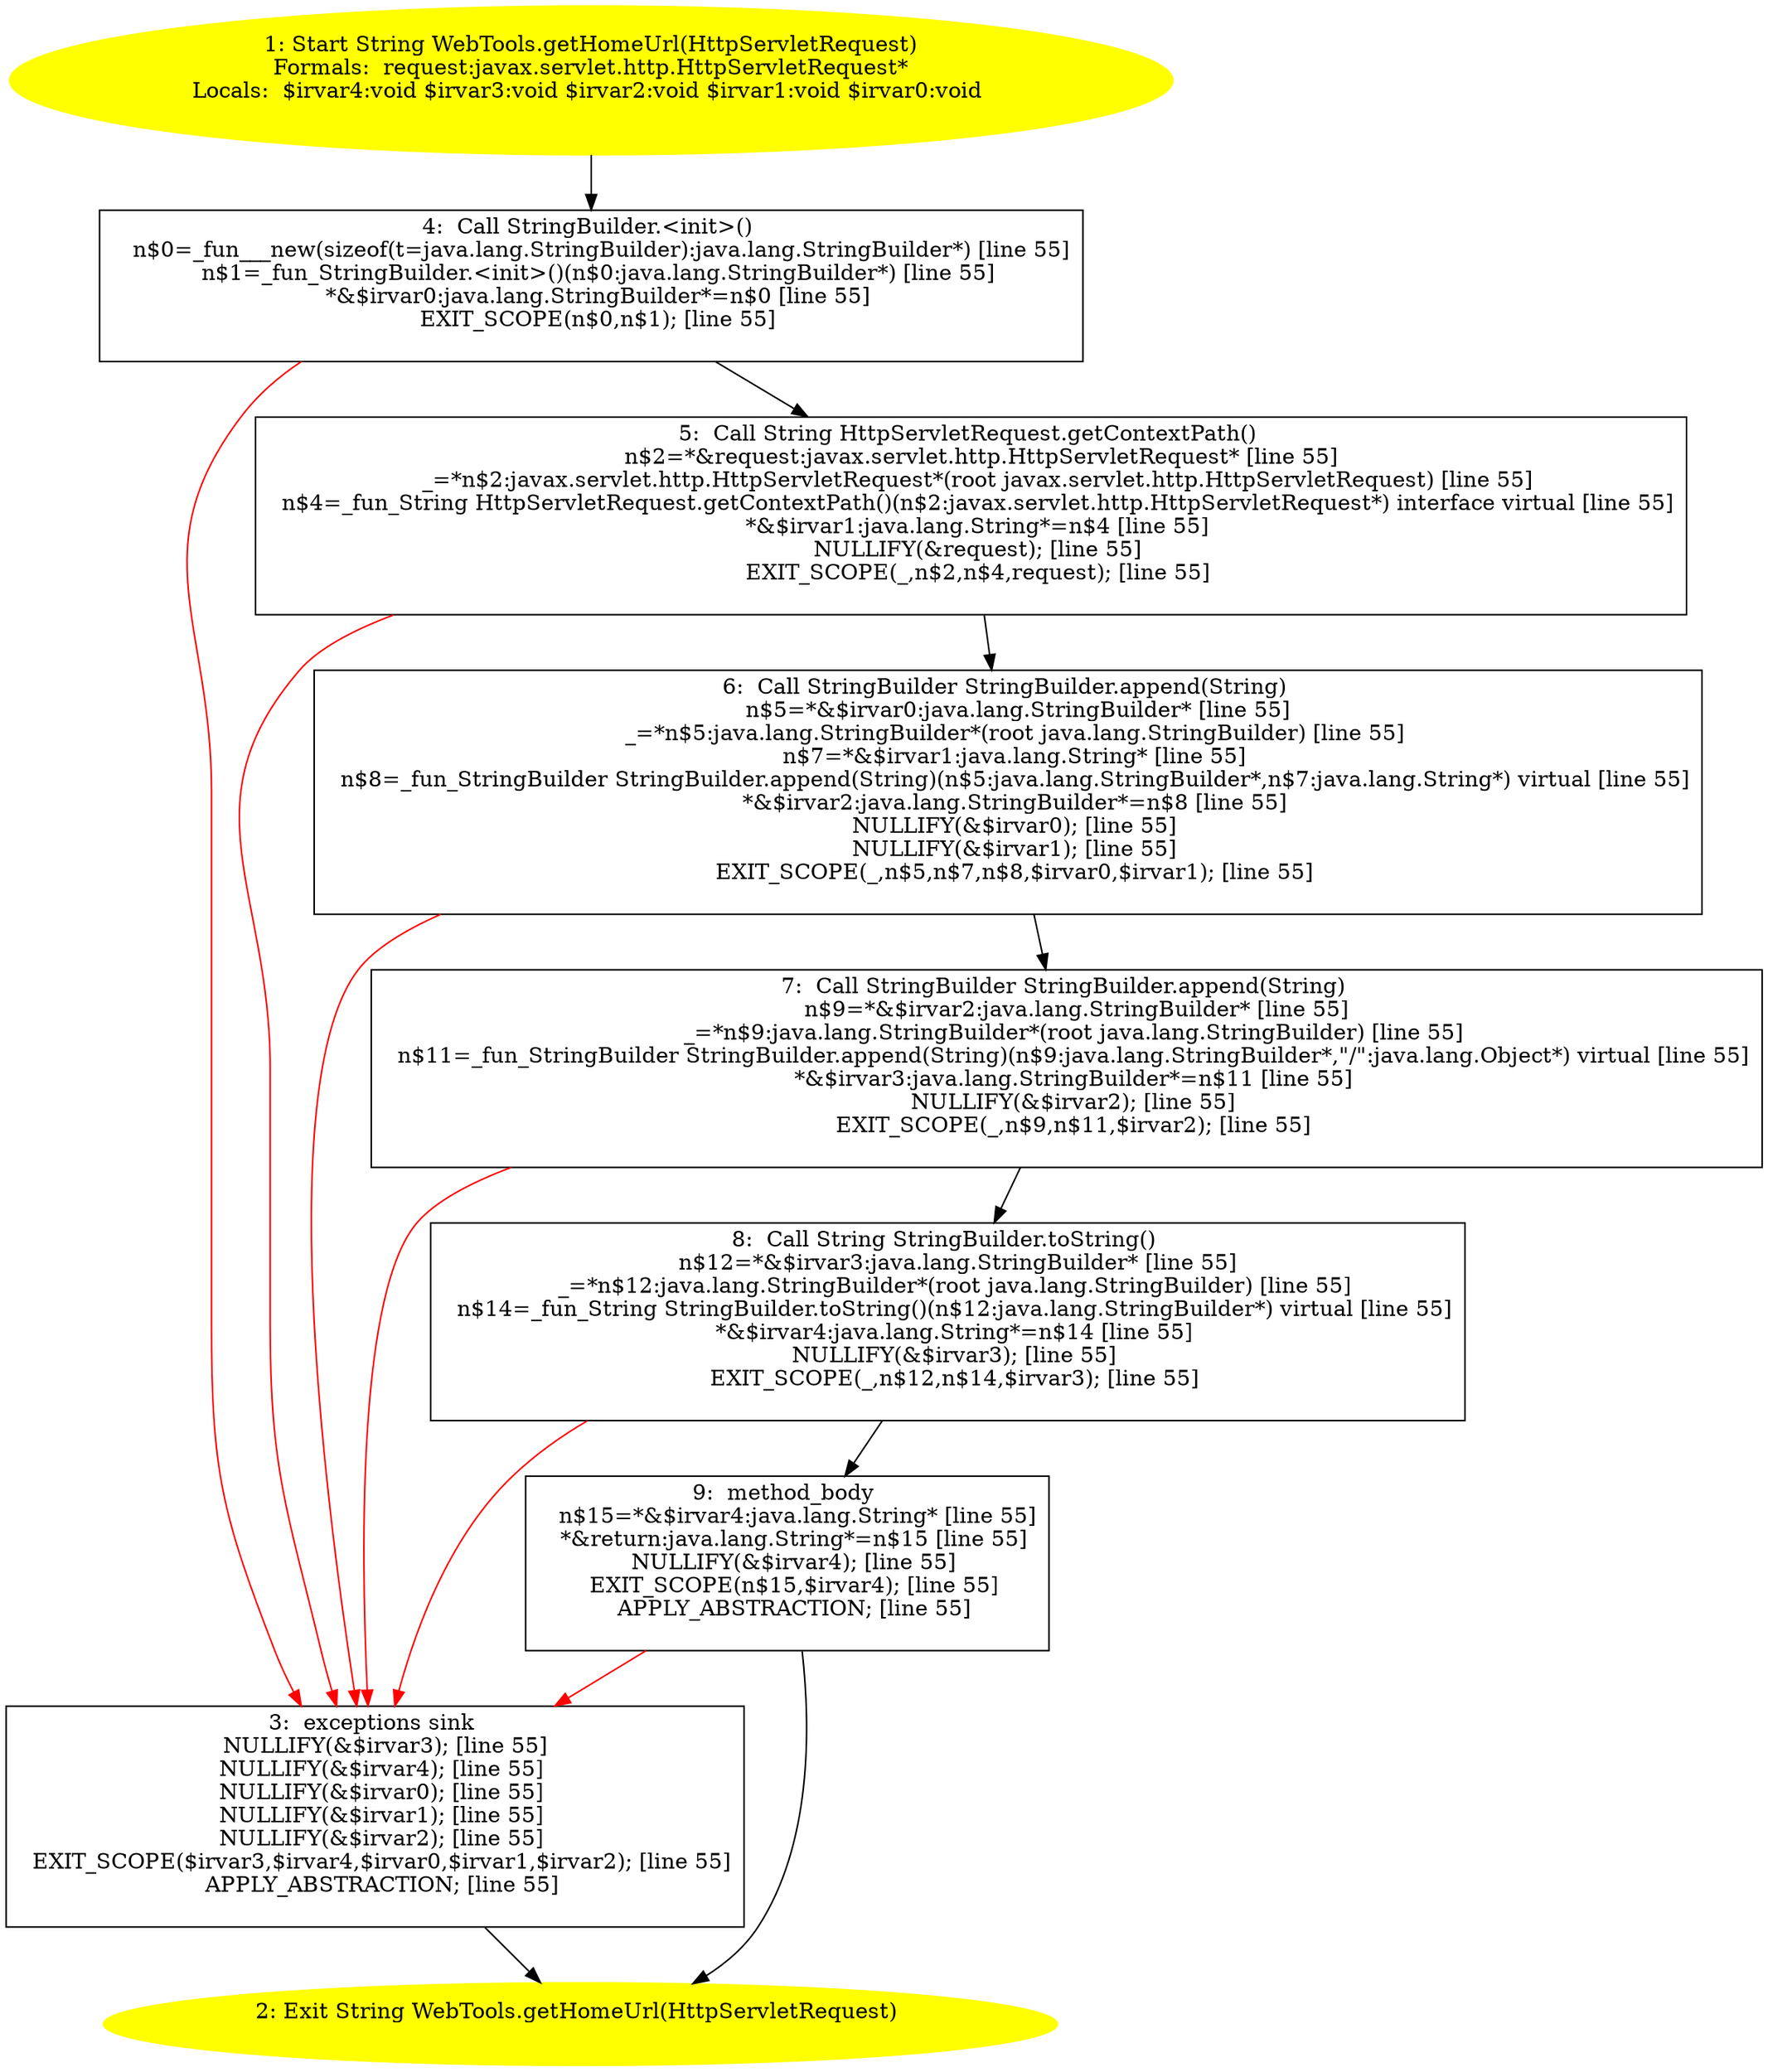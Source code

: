/* @generated */
digraph cfg {
"com.zrlog.web.util.WebTools.getHomeUrl(javax.servlet.http.HttpServletRequest):java.lang.String.21e8857e0ba873adad2af87a0acb7ec3_1" [label="1: Start String WebTools.getHomeUrl(HttpServletRequest)\nFormals:  request:javax.servlet.http.HttpServletRequest*\nLocals:  $irvar4:void $irvar3:void $irvar2:void $irvar1:void $irvar0:void \n  " color=yellow style=filled]
	

	 "com.zrlog.web.util.WebTools.getHomeUrl(javax.servlet.http.HttpServletRequest):java.lang.String.21e8857e0ba873adad2af87a0acb7ec3_1" -> "com.zrlog.web.util.WebTools.getHomeUrl(javax.servlet.http.HttpServletRequest):java.lang.String.21e8857e0ba873adad2af87a0acb7ec3_4" ;
"com.zrlog.web.util.WebTools.getHomeUrl(javax.servlet.http.HttpServletRequest):java.lang.String.21e8857e0ba873adad2af87a0acb7ec3_2" [label="2: Exit String WebTools.getHomeUrl(HttpServletRequest) \n  " color=yellow style=filled]
	

"com.zrlog.web.util.WebTools.getHomeUrl(javax.servlet.http.HttpServletRequest):java.lang.String.21e8857e0ba873adad2af87a0acb7ec3_3" [label="3:  exceptions sink \n   NULLIFY(&$irvar3); [line 55]\n  NULLIFY(&$irvar4); [line 55]\n  NULLIFY(&$irvar0); [line 55]\n  NULLIFY(&$irvar1); [line 55]\n  NULLIFY(&$irvar2); [line 55]\n  EXIT_SCOPE($irvar3,$irvar4,$irvar0,$irvar1,$irvar2); [line 55]\n  APPLY_ABSTRACTION; [line 55]\n " shape="box"]
	

	 "com.zrlog.web.util.WebTools.getHomeUrl(javax.servlet.http.HttpServletRequest):java.lang.String.21e8857e0ba873adad2af87a0acb7ec3_3" -> "com.zrlog.web.util.WebTools.getHomeUrl(javax.servlet.http.HttpServletRequest):java.lang.String.21e8857e0ba873adad2af87a0acb7ec3_2" ;
"com.zrlog.web.util.WebTools.getHomeUrl(javax.servlet.http.HttpServletRequest):java.lang.String.21e8857e0ba873adad2af87a0acb7ec3_4" [label="4:  Call StringBuilder.<init>() \n   n$0=_fun___new(sizeof(t=java.lang.StringBuilder):java.lang.StringBuilder*) [line 55]\n  n$1=_fun_StringBuilder.<init>()(n$0:java.lang.StringBuilder*) [line 55]\n  *&$irvar0:java.lang.StringBuilder*=n$0 [line 55]\n  EXIT_SCOPE(n$0,n$1); [line 55]\n " shape="box"]
	

	 "com.zrlog.web.util.WebTools.getHomeUrl(javax.servlet.http.HttpServletRequest):java.lang.String.21e8857e0ba873adad2af87a0acb7ec3_4" -> "com.zrlog.web.util.WebTools.getHomeUrl(javax.servlet.http.HttpServletRequest):java.lang.String.21e8857e0ba873adad2af87a0acb7ec3_5" ;
	 "com.zrlog.web.util.WebTools.getHomeUrl(javax.servlet.http.HttpServletRequest):java.lang.String.21e8857e0ba873adad2af87a0acb7ec3_4" -> "com.zrlog.web.util.WebTools.getHomeUrl(javax.servlet.http.HttpServletRequest):java.lang.String.21e8857e0ba873adad2af87a0acb7ec3_3" [color="red" ];
"com.zrlog.web.util.WebTools.getHomeUrl(javax.servlet.http.HttpServletRequest):java.lang.String.21e8857e0ba873adad2af87a0acb7ec3_5" [label="5:  Call String HttpServletRequest.getContextPath() \n   n$2=*&request:javax.servlet.http.HttpServletRequest* [line 55]\n  _=*n$2:javax.servlet.http.HttpServletRequest*(root javax.servlet.http.HttpServletRequest) [line 55]\n  n$4=_fun_String HttpServletRequest.getContextPath()(n$2:javax.servlet.http.HttpServletRequest*) interface virtual [line 55]\n  *&$irvar1:java.lang.String*=n$4 [line 55]\n  NULLIFY(&request); [line 55]\n  EXIT_SCOPE(_,n$2,n$4,request); [line 55]\n " shape="box"]
	

	 "com.zrlog.web.util.WebTools.getHomeUrl(javax.servlet.http.HttpServletRequest):java.lang.String.21e8857e0ba873adad2af87a0acb7ec3_5" -> "com.zrlog.web.util.WebTools.getHomeUrl(javax.servlet.http.HttpServletRequest):java.lang.String.21e8857e0ba873adad2af87a0acb7ec3_6" ;
	 "com.zrlog.web.util.WebTools.getHomeUrl(javax.servlet.http.HttpServletRequest):java.lang.String.21e8857e0ba873adad2af87a0acb7ec3_5" -> "com.zrlog.web.util.WebTools.getHomeUrl(javax.servlet.http.HttpServletRequest):java.lang.String.21e8857e0ba873adad2af87a0acb7ec3_3" [color="red" ];
"com.zrlog.web.util.WebTools.getHomeUrl(javax.servlet.http.HttpServletRequest):java.lang.String.21e8857e0ba873adad2af87a0acb7ec3_6" [label="6:  Call StringBuilder StringBuilder.append(String) \n   n$5=*&$irvar0:java.lang.StringBuilder* [line 55]\n  _=*n$5:java.lang.StringBuilder*(root java.lang.StringBuilder) [line 55]\n  n$7=*&$irvar1:java.lang.String* [line 55]\n  n$8=_fun_StringBuilder StringBuilder.append(String)(n$5:java.lang.StringBuilder*,n$7:java.lang.String*) virtual [line 55]\n  *&$irvar2:java.lang.StringBuilder*=n$8 [line 55]\n  NULLIFY(&$irvar0); [line 55]\n  NULLIFY(&$irvar1); [line 55]\n  EXIT_SCOPE(_,n$5,n$7,n$8,$irvar0,$irvar1); [line 55]\n " shape="box"]
	

	 "com.zrlog.web.util.WebTools.getHomeUrl(javax.servlet.http.HttpServletRequest):java.lang.String.21e8857e0ba873adad2af87a0acb7ec3_6" -> "com.zrlog.web.util.WebTools.getHomeUrl(javax.servlet.http.HttpServletRequest):java.lang.String.21e8857e0ba873adad2af87a0acb7ec3_7" ;
	 "com.zrlog.web.util.WebTools.getHomeUrl(javax.servlet.http.HttpServletRequest):java.lang.String.21e8857e0ba873adad2af87a0acb7ec3_6" -> "com.zrlog.web.util.WebTools.getHomeUrl(javax.servlet.http.HttpServletRequest):java.lang.String.21e8857e0ba873adad2af87a0acb7ec3_3" [color="red" ];
"com.zrlog.web.util.WebTools.getHomeUrl(javax.servlet.http.HttpServletRequest):java.lang.String.21e8857e0ba873adad2af87a0acb7ec3_7" [label="7:  Call StringBuilder StringBuilder.append(String) \n   n$9=*&$irvar2:java.lang.StringBuilder* [line 55]\n  _=*n$9:java.lang.StringBuilder*(root java.lang.StringBuilder) [line 55]\n  n$11=_fun_StringBuilder StringBuilder.append(String)(n$9:java.lang.StringBuilder*,\"/\":java.lang.Object*) virtual [line 55]\n  *&$irvar3:java.lang.StringBuilder*=n$11 [line 55]\n  NULLIFY(&$irvar2); [line 55]\n  EXIT_SCOPE(_,n$9,n$11,$irvar2); [line 55]\n " shape="box"]
	

	 "com.zrlog.web.util.WebTools.getHomeUrl(javax.servlet.http.HttpServletRequest):java.lang.String.21e8857e0ba873adad2af87a0acb7ec3_7" -> "com.zrlog.web.util.WebTools.getHomeUrl(javax.servlet.http.HttpServletRequest):java.lang.String.21e8857e0ba873adad2af87a0acb7ec3_8" ;
	 "com.zrlog.web.util.WebTools.getHomeUrl(javax.servlet.http.HttpServletRequest):java.lang.String.21e8857e0ba873adad2af87a0acb7ec3_7" -> "com.zrlog.web.util.WebTools.getHomeUrl(javax.servlet.http.HttpServletRequest):java.lang.String.21e8857e0ba873adad2af87a0acb7ec3_3" [color="red" ];
"com.zrlog.web.util.WebTools.getHomeUrl(javax.servlet.http.HttpServletRequest):java.lang.String.21e8857e0ba873adad2af87a0acb7ec3_8" [label="8:  Call String StringBuilder.toString() \n   n$12=*&$irvar3:java.lang.StringBuilder* [line 55]\n  _=*n$12:java.lang.StringBuilder*(root java.lang.StringBuilder) [line 55]\n  n$14=_fun_String StringBuilder.toString()(n$12:java.lang.StringBuilder*) virtual [line 55]\n  *&$irvar4:java.lang.String*=n$14 [line 55]\n  NULLIFY(&$irvar3); [line 55]\n  EXIT_SCOPE(_,n$12,n$14,$irvar3); [line 55]\n " shape="box"]
	

	 "com.zrlog.web.util.WebTools.getHomeUrl(javax.servlet.http.HttpServletRequest):java.lang.String.21e8857e0ba873adad2af87a0acb7ec3_8" -> "com.zrlog.web.util.WebTools.getHomeUrl(javax.servlet.http.HttpServletRequest):java.lang.String.21e8857e0ba873adad2af87a0acb7ec3_9" ;
	 "com.zrlog.web.util.WebTools.getHomeUrl(javax.servlet.http.HttpServletRequest):java.lang.String.21e8857e0ba873adad2af87a0acb7ec3_8" -> "com.zrlog.web.util.WebTools.getHomeUrl(javax.servlet.http.HttpServletRequest):java.lang.String.21e8857e0ba873adad2af87a0acb7ec3_3" [color="red" ];
"com.zrlog.web.util.WebTools.getHomeUrl(javax.servlet.http.HttpServletRequest):java.lang.String.21e8857e0ba873adad2af87a0acb7ec3_9" [label="9:  method_body \n   n$15=*&$irvar4:java.lang.String* [line 55]\n  *&return:java.lang.String*=n$15 [line 55]\n  NULLIFY(&$irvar4); [line 55]\n  EXIT_SCOPE(n$15,$irvar4); [line 55]\n  APPLY_ABSTRACTION; [line 55]\n " shape="box"]
	

	 "com.zrlog.web.util.WebTools.getHomeUrl(javax.servlet.http.HttpServletRequest):java.lang.String.21e8857e0ba873adad2af87a0acb7ec3_9" -> "com.zrlog.web.util.WebTools.getHomeUrl(javax.servlet.http.HttpServletRequest):java.lang.String.21e8857e0ba873adad2af87a0acb7ec3_2" ;
	 "com.zrlog.web.util.WebTools.getHomeUrl(javax.servlet.http.HttpServletRequest):java.lang.String.21e8857e0ba873adad2af87a0acb7ec3_9" -> "com.zrlog.web.util.WebTools.getHomeUrl(javax.servlet.http.HttpServletRequest):java.lang.String.21e8857e0ba873adad2af87a0acb7ec3_3" [color="red" ];
}
